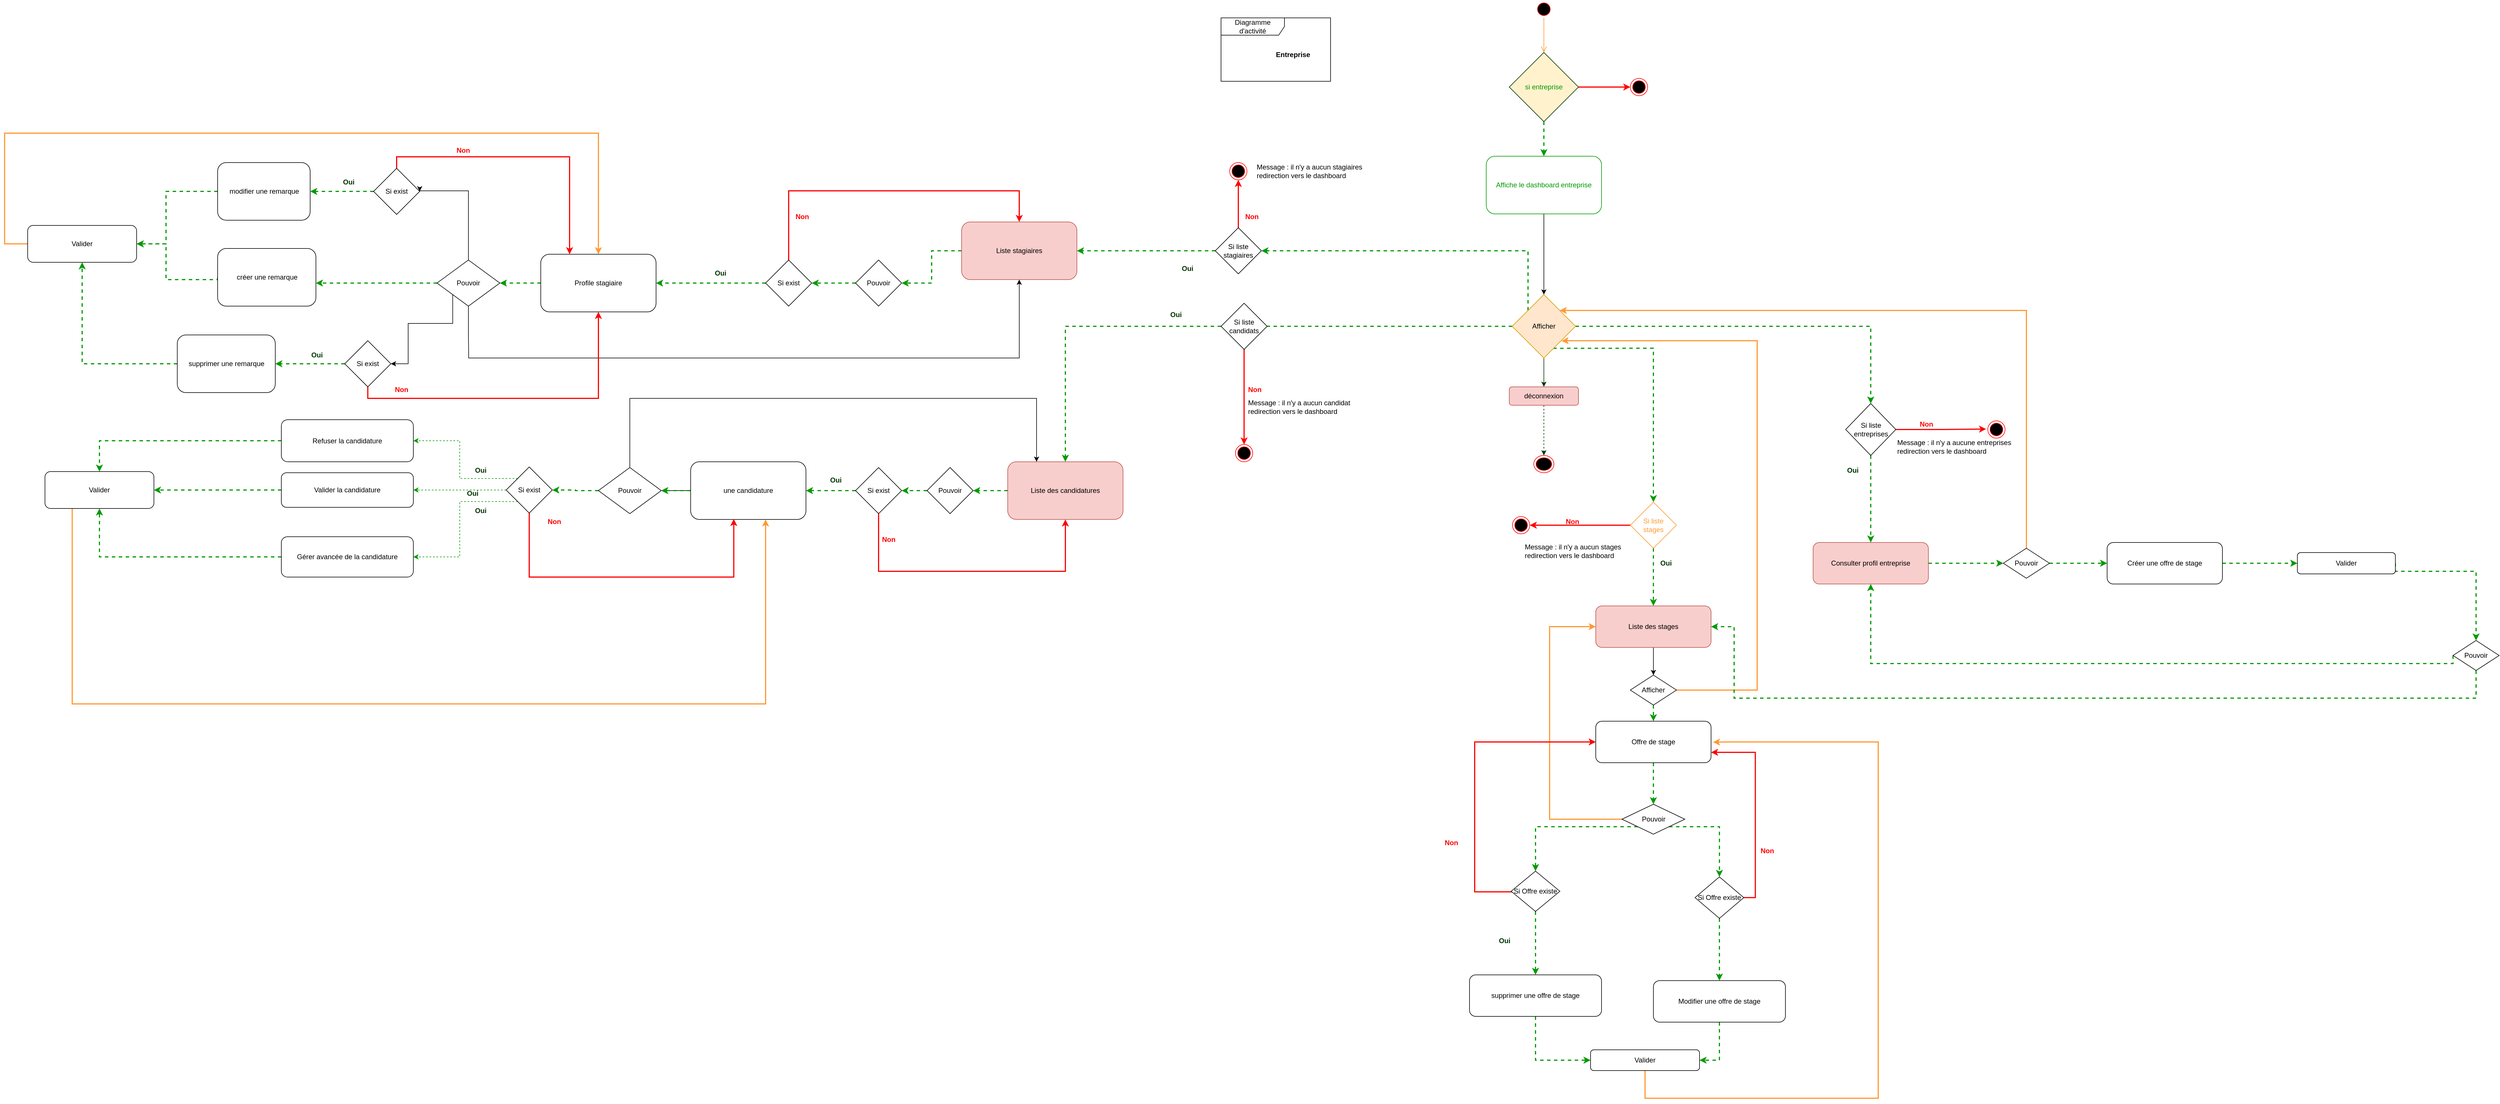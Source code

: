 <mxfile version="20.3.0" type="device"><diagram id="dK9tvj5l9Hu4B9UrkfzS" name="Page-1"><mxGraphModel dx="3673" dy="1739" grid="1" gridSize="10" guides="1" tooltips="1" connect="1" arrows="1" fold="1" page="1" pageScale="1" pageWidth="1169" pageHeight="827" math="0" shadow="0"><root><mxCell id="0"/><mxCell id="1" parent="0"/><mxCell id="IvrfVeuGX-2x-bHtq6-g-1" value="Diagramme d'activité" style="shape=umlFrame;whiteSpace=wrap;html=1;width=110;height=30;" parent="1" vertex="1"><mxGeometry x="10" y="10" width="190" height="110" as="geometry"/></mxCell><mxCell id="IvrfVeuGX-2x-bHtq6-g-2" value="Entreprise" style="text;align=center;fontStyle=1;verticalAlign=middle;spacingLeft=3;spacingRight=3;strokeColor=none;rotatable=0;points=[[0,0.5],[1,0.5]];portConstraint=eastwest;" parent="1" vertex="1"><mxGeometry x="94.97" y="60" width="80" height="26" as="geometry"/></mxCell><mxCell id="IvrfVeuGX-2x-bHtq6-g-3" value="" style="ellipse;html=1;shape=startState;fillColor=#000000;strokeColor=#ff0000;" parent="1" vertex="1"><mxGeometry x="555" y="-20" width="30" height="30" as="geometry"/></mxCell><mxCell id="IvrfVeuGX-2x-bHtq6-g-4" value="" style="edgeStyle=orthogonalEdgeStyle;html=1;verticalAlign=bottom;endArrow=open;endSize=8;strokeColor=#FF9933;rounded=0;" parent="1" source="IvrfVeuGX-2x-bHtq6-g-3" edge="1"><mxGeometry relative="1" as="geometry"><mxPoint x="570" y="70" as="targetPoint"/></mxGeometry></mxCell><mxCell id="IvrfVeuGX-2x-bHtq6-g-9" style="edgeStyle=orthogonalEdgeStyle;rounded=0;orthogonalLoop=1;jettySize=auto;html=1;exitX=1;exitY=0.5;exitDx=0;exitDy=0;entryX=0;entryY=0.5;entryDx=0;entryDy=0;strokeColor=#FF0000;strokeWidth=2;" parent="1" source="IvrfVeuGX-2x-bHtq6-g-7" target="IvrfVeuGX-2x-bHtq6-g-8" edge="1"><mxGeometry relative="1" as="geometry"/></mxCell><mxCell id="IvrfVeuGX-2x-bHtq6-g-11" style="edgeStyle=orthogonalEdgeStyle;rounded=0;orthogonalLoop=1;jettySize=auto;html=1;exitX=0.5;exitY=1;exitDx=0;exitDy=0;strokeColor=#009900;dashed=1;strokeWidth=2;" parent="1" source="IvrfVeuGX-2x-bHtq6-g-7" target="IvrfVeuGX-2x-bHtq6-g-10" edge="1"><mxGeometry relative="1" as="geometry"/></mxCell><mxCell id="IvrfVeuGX-2x-bHtq6-g-7" value="si entreprise" style="rhombus;whiteSpace=wrap;html=1;fillColor=#fff2cc;strokeColor=#003300;fontColor=#009900;" parent="1" vertex="1"><mxGeometry x="510" y="70" width="120" height="120" as="geometry"/></mxCell><mxCell id="IvrfVeuGX-2x-bHtq6-g-8" value="" style="ellipse;html=1;shape=endState;fillColor=#000000;strokeColor=#ff0000;" parent="1" vertex="1"><mxGeometry x="720" y="115" width="30" height="30" as="geometry"/></mxCell><mxCell id="IvrfVeuGX-2x-bHtq6-g-13" style="edgeStyle=orthogonalEdgeStyle;rounded=0;orthogonalLoop=1;jettySize=auto;html=1;exitX=0.5;exitY=1;exitDx=0;exitDy=0;entryX=0.5;entryY=0;entryDx=0;entryDy=0;" parent="1" source="IvrfVeuGX-2x-bHtq6-g-10" target="IvrfVeuGX-2x-bHtq6-g-12" edge="1"><mxGeometry relative="1" as="geometry"/></mxCell><mxCell id="IvrfVeuGX-2x-bHtq6-g-10" value="Affiche le dashboard entreprise" style="rounded=1;whiteSpace=wrap;html=1;fontColor=#009900;strokeColor=#009900;" parent="1" vertex="1"><mxGeometry x="470" y="250" width="200" height="100" as="geometry"/></mxCell><mxCell id="IvrfVeuGX-2x-bHtq6-g-15" style="edgeStyle=orthogonalEdgeStyle;rounded=0;orthogonalLoop=1;jettySize=auto;html=1;exitX=0.5;exitY=1;exitDx=0;exitDy=0;entryX=0.5;entryY=0;entryDx=0;entryDy=0;strokeColor=#003300;" parent="1" source="IvrfVeuGX-2x-bHtq6-g-12" target="IvrfVeuGX-2x-bHtq6-g-14" edge="1"><mxGeometry relative="1" as="geometry"/></mxCell><mxCell id="IvrfVeuGX-2x-bHtq6-g-21" style="edgeStyle=orthogonalEdgeStyle;rounded=0;orthogonalLoop=1;jettySize=auto;html=1;exitX=1;exitY=0.5;exitDx=0;exitDy=0;entryX=0.5;entryY=0;entryDx=0;entryDy=0;strokeColor=#009900;strokeWidth=2;dashed=1;" parent="1" source="IvrfVeuGX-2x-bHtq6-g-12" target="UWyFpZNym0sm6abf4kBV-177" edge="1"><mxGeometry relative="1" as="geometry"/></mxCell><mxCell id="d-51vMW2B44KQ1tpnDC6-2" style="edgeStyle=orthogonalEdgeStyle;rounded=0;orthogonalLoop=1;jettySize=auto;html=1;exitX=0;exitY=0.5;exitDx=0;exitDy=0;entryX=1;entryY=0.5;entryDx=0;entryDy=0;strokeColor=#009900;strokeWidth=2;dashed=1;startArrow=none;" parent="1" source="UWyFpZNym0sm6abf4kBV-90" target="d-51vMW2B44KQ1tpnDC6-1" edge="1"><mxGeometry relative="1" as="geometry"/></mxCell><mxCell id="d-51vMW2B44KQ1tpnDC6-4" style="edgeStyle=orthogonalEdgeStyle;rounded=0;orthogonalLoop=1;jettySize=auto;html=1;exitX=0;exitY=0.5;exitDx=0;exitDy=0;entryX=0.5;entryY=0;entryDx=0;entryDy=0;strokeColor=#009900;strokeWidth=2;dashed=1;startArrow=none;" parent="1" source="UWyFpZNym0sm6abf4kBV-131" target="d-51vMW2B44KQ1tpnDC6-3" edge="1"><mxGeometry relative="1" as="geometry"><mxPoint x="-300" y="545.476" as="targetPoint"/><Array as="points"><mxPoint x="-260" y="545"/></Array></mxGeometry></mxCell><mxCell id="UWyFpZNym0sm6abf4kBV-172" style="edgeStyle=orthogonalEdgeStyle;rounded=0;orthogonalLoop=1;jettySize=auto;html=1;exitX=0.647;exitY=0.847;exitDx=0;exitDy=0;entryX=0.5;entryY=0;entryDx=0;entryDy=0;dashed=1;strokeColor=#009900;strokeWidth=2;fontColor=#FF9933;exitPerimeter=0;" edge="1" parent="1" source="IvrfVeuGX-2x-bHtq6-g-12" target="UWyFpZNym0sm6abf4kBV-165"><mxGeometry relative="1" as="geometry"><Array as="points"><mxPoint x="598" y="583"/><mxPoint x="760" y="583"/></Array></mxGeometry></mxCell><mxCell id="UWyFpZNym0sm6abf4kBV-186" style="edgeStyle=orthogonalEdgeStyle;rounded=0;orthogonalLoop=1;jettySize=auto;html=1;exitX=0;exitY=0;exitDx=0;exitDy=0;entryX=1;entryY=0.5;entryDx=0;entryDy=0;strokeColor=#009900;strokeWidth=2;fontColor=#003300;dashed=1;" edge="1" parent="1" source="IvrfVeuGX-2x-bHtq6-g-12" target="UWyFpZNym0sm6abf4kBV-90"><mxGeometry relative="1" as="geometry"><Array as="points"><mxPoint x="543" y="414"/></Array></mxGeometry></mxCell><mxCell id="IvrfVeuGX-2x-bHtq6-g-12" value="Afficher" style="rhombus;whiteSpace=wrap;html=1;fillColor=#ffe6cc;strokeColor=#d79b00;" parent="1" vertex="1"><mxGeometry x="515" y="490" width="110" height="110" as="geometry"/></mxCell><mxCell id="IvrfVeuGX-2x-bHtq6-g-17" style="edgeStyle=orthogonalEdgeStyle;rounded=0;orthogonalLoop=1;jettySize=auto;html=1;exitX=0.5;exitY=1;exitDx=0;exitDy=0;entryX=0.5;entryY=0;entryDx=0;entryDy=0;dashed=1;strokeColor=#003300;" parent="1" source="IvrfVeuGX-2x-bHtq6-g-14" target="IvrfVeuGX-2x-bHtq6-g-16" edge="1"><mxGeometry relative="1" as="geometry"/></mxCell><mxCell id="IvrfVeuGX-2x-bHtq6-g-14" value="déconnexion" style="rounded=1;whiteSpace=wrap;html=1;fillColor=#f8cecc;strokeColor=#b85450;" parent="1" vertex="1"><mxGeometry x="510" y="650" width="120" height="32" as="geometry"/></mxCell><mxCell id="IvrfVeuGX-2x-bHtq6-g-16" value="" style="ellipse;html=1;shape=endState;fillColor=#000000;strokeColor=#ff0000;" parent="1" vertex="1"><mxGeometry x="552.5" y="769" width="35" height="30" as="geometry"/></mxCell><mxCell id="d-51vMW2B44KQ1tpnDC6-48" style="edgeStyle=orthogonalEdgeStyle;rounded=0;orthogonalLoop=1;jettySize=auto;html=1;exitX=0.5;exitY=1;exitDx=0;exitDy=0;entryX=0.5;entryY=0;entryDx=0;entryDy=0;" parent="1" source="IvrfVeuGX-2x-bHtq6-g-18" target="d-51vMW2B44KQ1tpnDC6-47" edge="1"><mxGeometry relative="1" as="geometry"/></mxCell><mxCell id="IvrfVeuGX-2x-bHtq6-g-18" value="Liste des stages" style="rounded=1;whiteSpace=wrap;html=1;fillColor=#f8cecc;strokeColor=#b85450;" parent="1" vertex="1"><mxGeometry x="660" y="1030" width="200" height="72" as="geometry"/></mxCell><mxCell id="d-51vMW2B44KQ1tpnDC6-63" style="edgeStyle=orthogonalEdgeStyle;rounded=0;orthogonalLoop=1;jettySize=auto;html=1;exitX=1;exitY=0.5;exitDx=0;exitDy=0;entryX=0;entryY=0.5;entryDx=0;entryDy=0;strokeColor=#009900;strokeWidth=2;dashed=1;" parent="1" source="IvrfVeuGX-2x-bHtq6-g-19" target="d-51vMW2B44KQ1tpnDC6-62" edge="1"><mxGeometry relative="1" as="geometry"/></mxCell><mxCell id="IvrfVeuGX-2x-bHtq6-g-19" value="Consulter profil entreprise" style="rounded=1;whiteSpace=wrap;html=1;fillColor=#f8cecc;strokeColor=#b85450;" parent="1" vertex="1"><mxGeometry x="1037" y="920" width="200" height="72" as="geometry"/></mxCell><mxCell id="d-51vMW2B44KQ1tpnDC6-7" style="edgeStyle=orthogonalEdgeStyle;rounded=0;orthogonalLoop=1;jettySize=auto;html=1;exitX=0;exitY=0.5;exitDx=0;exitDy=0;strokeColor=#009900;fontColor=#FF9933;strokeWidth=2;dashed=1;" parent="1" source="d-51vMW2B44KQ1tpnDC6-1" target="d-51vMW2B44KQ1tpnDC6-5" edge="1"><mxGeometry relative="1" as="geometry"/></mxCell><mxCell id="d-51vMW2B44KQ1tpnDC6-1" value="Liste stagiaires" style="rounded=1;whiteSpace=wrap;html=1;fillColor=#f8cecc;strokeColor=#b85450;" parent="1" vertex="1"><mxGeometry x="-440" y="364" width="200" height="100" as="geometry"/></mxCell><mxCell id="d-51vMW2B44KQ1tpnDC6-28" style="edgeStyle=orthogonalEdgeStyle;rounded=0;orthogonalLoop=1;jettySize=auto;html=1;entryX=1;entryY=0.5;entryDx=0;entryDy=0;startArrow=none;strokeColor=#009900;strokeWidth=2;dashed=1;" parent="1" source="UWyFpZNym0sm6abf4kBV-134" target="d-51vMW2B44KQ1tpnDC6-26" edge="1"><mxGeometry relative="1" as="geometry"/></mxCell><mxCell id="UWyFpZNym0sm6abf4kBV-136" style="edgeStyle=orthogonalEdgeStyle;rounded=0;orthogonalLoop=1;jettySize=auto;html=1;exitX=0;exitY=0.5;exitDx=0;exitDy=0;strokeColor=#009900;strokeWidth=2;fontColor=#000000;dashed=1;" edge="1" parent="1" source="d-51vMW2B44KQ1tpnDC6-3" target="UWyFpZNym0sm6abf4kBV-134"><mxGeometry relative="1" as="geometry"/></mxCell><mxCell id="d-51vMW2B44KQ1tpnDC6-3" value="Liste des candidatures" style="rounded=1;whiteSpace=wrap;html=1;fillColor=#f8cecc;strokeColor=#b85450;" parent="1" vertex="1"><mxGeometry x="-360" y="780" width="200" height="100" as="geometry"/></mxCell><mxCell id="d-51vMW2B44KQ1tpnDC6-8" style="edgeStyle=orthogonalEdgeStyle;rounded=0;orthogonalLoop=1;jettySize=auto;html=1;exitX=0;exitY=0.5;exitDx=0;exitDy=0;entryX=1;entryY=0.5;entryDx=0;entryDy=0;startArrow=none;fontColor=#000000;strokeWidth=2;dashed=1;strokeColor=#009900;" parent="1" source="UWyFpZNym0sm6abf4kBV-101" target="d-51vMW2B44KQ1tpnDC6-6" edge="1"><mxGeometry relative="1" as="geometry"/></mxCell><mxCell id="UWyFpZNym0sm6abf4kBV-108" style="edgeStyle=orthogonalEdgeStyle;rounded=0;orthogonalLoop=1;jettySize=auto;html=1;exitX=0;exitY=0.5;exitDx=0;exitDy=0;entryX=1;entryY=0.5;entryDx=0;entryDy=0;strokeColor=#009900;strokeWidth=2;fontColor=#FF9933;dashed=1;" edge="1" parent="1" source="d-51vMW2B44KQ1tpnDC6-5" target="UWyFpZNym0sm6abf4kBV-101"><mxGeometry relative="1" as="geometry"/></mxCell><mxCell id="d-51vMW2B44KQ1tpnDC6-5" value="Pouvoir" style="rhombus;whiteSpace=wrap;html=1;" parent="1" vertex="1"><mxGeometry x="-624" y="430" width="80" height="80" as="geometry"/></mxCell><mxCell id="d-51vMW2B44KQ1tpnDC6-11" style="edgeStyle=orthogonalEdgeStyle;rounded=0;orthogonalLoop=1;jettySize=auto;html=1;entryX=1;entryY=0.5;entryDx=0;entryDy=0;strokeColor=#009900;strokeWidth=2;dashed=1;" parent="1" source="d-51vMW2B44KQ1tpnDC6-6" target="d-51vMW2B44KQ1tpnDC6-9" edge="1"><mxGeometry relative="1" as="geometry"/></mxCell><mxCell id="d-51vMW2B44KQ1tpnDC6-6" value="Profile stagiaire" style="rounded=1;whiteSpace=wrap;html=1;" parent="1" vertex="1"><mxGeometry x="-1170" y="420" width="200" height="100" as="geometry"/></mxCell><mxCell id="d-51vMW2B44KQ1tpnDC6-12" style="edgeStyle=orthogonalEdgeStyle;rounded=0;orthogonalLoop=1;jettySize=auto;html=1;exitX=0;exitY=0.5;exitDx=0;exitDy=0;strokeColor=#009900;strokeWidth=2;dashed=1;" parent="1" source="d-51vMW2B44KQ1tpnDC6-9" target="d-51vMW2B44KQ1tpnDC6-10" edge="1"><mxGeometry relative="1" as="geometry"><Array as="points"><mxPoint x="-1450" y="470"/><mxPoint x="-1450" y="470"/></Array></mxGeometry></mxCell><mxCell id="d-51vMW2B44KQ1tpnDC6-15" style="edgeStyle=orthogonalEdgeStyle;rounded=0;orthogonalLoop=1;jettySize=auto;html=1;exitX=0.5;exitY=0;exitDx=0;exitDy=0;entryX=1;entryY=0.5;entryDx=0;entryDy=0;" parent="1" source="d-51vMW2B44KQ1tpnDC6-9" target="UWyFpZNym0sm6abf4kBV-109" edge="1"><mxGeometry relative="1" as="geometry"><Array as="points"><mxPoint x="-1295" y="310"/></Array></mxGeometry></mxCell><mxCell id="d-51vMW2B44KQ1tpnDC6-16" style="edgeStyle=orthogonalEdgeStyle;rounded=0;orthogonalLoop=1;jettySize=auto;html=1;exitX=0;exitY=1;exitDx=0;exitDy=0;entryX=1;entryY=0.5;entryDx=0;entryDy=0;" parent="1" source="d-51vMW2B44KQ1tpnDC6-9" target="UWyFpZNym0sm6abf4kBV-115" edge="1"><mxGeometry relative="1" as="geometry"><Array as="points"><mxPoint x="-1323" y="540"/><mxPoint x="-1400" y="540"/><mxPoint x="-1400" y="610"/><mxPoint x="-1420" y="610"/></Array></mxGeometry></mxCell><mxCell id="d-51vMW2B44KQ1tpnDC6-23" style="edgeStyle=orthogonalEdgeStyle;rounded=0;orthogonalLoop=1;jettySize=auto;html=1;entryX=0.5;entryY=1;entryDx=0;entryDy=0;exitX=0.5;exitY=1;exitDx=0;exitDy=0;" parent="1" source="d-51vMW2B44KQ1tpnDC6-9" target="d-51vMW2B44KQ1tpnDC6-1" edge="1"><mxGeometry relative="1" as="geometry"><mxPoint x="-1300" y="560" as="sourcePoint"/><Array as="points"><mxPoint x="-1295" y="560"/><mxPoint x="-1295" y="560"/><mxPoint x="-1295" y="600"/><mxPoint x="-340" y="600"/></Array></mxGeometry></mxCell><mxCell id="d-51vMW2B44KQ1tpnDC6-9" value="Pouvoir" style="rhombus;whiteSpace=wrap;html=1;" parent="1" vertex="1"><mxGeometry x="-1350" y="430" width="109" height="80" as="geometry"/></mxCell><mxCell id="d-51vMW2B44KQ1tpnDC6-19" style="edgeStyle=orthogonalEdgeStyle;rounded=0;orthogonalLoop=1;jettySize=auto;html=1;exitX=0;exitY=0.5;exitDx=0;exitDy=0;strokeColor=#009900;strokeWidth=2;dashed=1;" parent="1" source="d-51vMW2B44KQ1tpnDC6-10" target="d-51vMW2B44KQ1tpnDC6-18" edge="1"><mxGeometry relative="1" as="geometry"><Array as="points"><mxPoint x="-1820" y="464"/><mxPoint x="-1820" y="402"/></Array></mxGeometry></mxCell><mxCell id="d-51vMW2B44KQ1tpnDC6-10" value="créer une remarque" style="rounded=1;whiteSpace=wrap;html=1;" parent="1" vertex="1"><mxGeometry x="-1730.5" y="410" width="170.5" height="100" as="geometry"/></mxCell><mxCell id="d-51vMW2B44KQ1tpnDC6-21" style="edgeStyle=orthogonalEdgeStyle;rounded=0;orthogonalLoop=1;jettySize=auto;html=1;exitX=0;exitY=0.5;exitDx=0;exitDy=0;entryX=1;entryY=0.5;entryDx=0;entryDy=0;dashed=1;strokeWidth=2;strokeColor=#009900;" parent="1" source="d-51vMW2B44KQ1tpnDC6-13" target="d-51vMW2B44KQ1tpnDC6-18" edge="1"><mxGeometry relative="1" as="geometry"><Array as="points"><mxPoint x="-1820" y="311"/><mxPoint x="-1820" y="402"/></Array></mxGeometry></mxCell><mxCell id="d-51vMW2B44KQ1tpnDC6-13" value="modifier&amp;nbsp;une remarque" style="rounded=1;whiteSpace=wrap;html=1;" parent="1" vertex="1"><mxGeometry x="-1730.5" y="261" width="160.5" height="100" as="geometry"/></mxCell><mxCell id="d-51vMW2B44KQ1tpnDC6-20" style="edgeStyle=orthogonalEdgeStyle;rounded=0;orthogonalLoop=1;jettySize=auto;html=1;exitX=0;exitY=0.5;exitDx=0;exitDy=0;strokeWidth=2;dashed=1;strokeColor=#009900;" parent="1" source="d-51vMW2B44KQ1tpnDC6-14" target="d-51vMW2B44KQ1tpnDC6-18" edge="1"><mxGeometry relative="1" as="geometry"/></mxCell><mxCell id="d-51vMW2B44KQ1tpnDC6-14" value="supprimer&amp;nbsp;une remarque" style="rounded=1;whiteSpace=wrap;html=1;" parent="1" vertex="1"><mxGeometry x="-1800.5" y="560" width="170" height="100" as="geometry"/></mxCell><mxCell id="d-51vMW2B44KQ1tpnDC6-22" style="edgeStyle=orthogonalEdgeStyle;rounded=0;orthogonalLoop=1;jettySize=auto;html=1;exitX=0;exitY=0.5;exitDx=0;exitDy=0;entryX=0.5;entryY=0;entryDx=0;entryDy=0;strokeColor=#FF9933;strokeWidth=2;" parent="1" source="d-51vMW2B44KQ1tpnDC6-18" target="d-51vMW2B44KQ1tpnDC6-6" edge="1"><mxGeometry relative="1" as="geometry"><mxPoint x="-1380" y="70" as="targetPoint"/><Array as="points"><mxPoint x="-2100" y="402"/><mxPoint x="-2100" y="210"/><mxPoint x="-1070" y="210"/></Array></mxGeometry></mxCell><mxCell id="d-51vMW2B44KQ1tpnDC6-18" value="Valider" style="rounded=1;whiteSpace=wrap;html=1;" parent="1" vertex="1"><mxGeometry x="-2060" y="370" width="189" height="64" as="geometry"/></mxCell><mxCell id="UWyFpZNym0sm6abf4kBV-137" value="" style="edgeStyle=orthogonalEdgeStyle;rounded=0;orthogonalLoop=1;jettySize=auto;html=1;strokeColor=#009900;strokeWidth=2;fontColor=#000000;dashed=1;entryX=1;entryY=0.5;entryDx=0;entryDy=0;" edge="1" parent="1" source="d-51vMW2B44KQ1tpnDC6-26" target="d-51vMW2B44KQ1tpnDC6-27"><mxGeometry relative="1" as="geometry"><Array as="points"><mxPoint x="-650" y="830"/><mxPoint x="-650" y="830"/></Array></mxGeometry></mxCell><mxCell id="d-51vMW2B44KQ1tpnDC6-26" value="Si exist" style="rhombus;whiteSpace=wrap;html=1;" parent="1" vertex="1"><mxGeometry x="-624" y="790" width="80" height="80" as="geometry"/></mxCell><mxCell id="UWyFpZNym0sm6abf4kBV-124" style="edgeStyle=orthogonalEdgeStyle;rounded=0;orthogonalLoop=1;jettySize=auto;html=1;exitX=0;exitY=0.5;exitDx=0;exitDy=0;entryX=1;entryY=0.5;entryDx=0;entryDy=0;strokeColor=#000000;strokeWidth=1;fontColor=#000000;" edge="1" parent="1" source="d-51vMW2B44KQ1tpnDC6-27" target="d-51vMW2B44KQ1tpnDC6-34"><mxGeometry relative="1" as="geometry"/></mxCell><mxCell id="UWyFpZNym0sm6abf4kBV-140" value="" style="edgeStyle=orthogonalEdgeStyle;rounded=0;orthogonalLoop=1;jettySize=auto;html=1;dashed=1;strokeColor=#009900;strokeWidth=2;fontColor=#000000;" edge="1" parent="1" source="d-51vMW2B44KQ1tpnDC6-27" target="d-51vMW2B44KQ1tpnDC6-34"><mxGeometry relative="1" as="geometry"/></mxCell><mxCell id="d-51vMW2B44KQ1tpnDC6-27" value="une candidature" style="rounded=1;whiteSpace=wrap;html=1;" parent="1" vertex="1"><mxGeometry x="-910" y="780" width="200" height="100" as="geometry"/></mxCell><mxCell id="d-51vMW2B44KQ1tpnDC6-43" style="edgeStyle=orthogonalEdgeStyle;rounded=0;orthogonalLoop=1;jettySize=auto;html=1;exitX=0.5;exitY=0;exitDx=0;exitDy=0;entryX=0.25;entryY=0;entryDx=0;entryDy=0;" parent="1" source="d-51vMW2B44KQ1tpnDC6-34" target="d-51vMW2B44KQ1tpnDC6-3" edge="1"><mxGeometry relative="1" as="geometry"><Array as="points"><mxPoint x="-1015" y="670"/><mxPoint x="-310" y="670"/></Array><mxPoint x="-350" y="760" as="targetPoint"/></mxGeometry></mxCell><mxCell id="UWyFpZNym0sm6abf4kBV-142" style="edgeStyle=orthogonalEdgeStyle;rounded=0;orthogonalLoop=1;jettySize=auto;html=1;exitX=0;exitY=0.5;exitDx=0;exitDy=0;dashed=1;strokeColor=#009900;strokeWidth=2;fontColor=#000000;" edge="1" parent="1" source="d-51vMW2B44KQ1tpnDC6-34" target="UWyFpZNym0sm6abf4kBV-141"><mxGeometry relative="1" as="geometry"/></mxCell><mxCell id="d-51vMW2B44KQ1tpnDC6-34" value="Pouvoir" style="rhombus;whiteSpace=wrap;html=1;" parent="1" vertex="1"><mxGeometry x="-1070" y="790" width="109" height="80" as="geometry"/></mxCell><mxCell id="d-51vMW2B44KQ1tpnDC6-35" style="edgeStyle=orthogonalEdgeStyle;rounded=0;orthogonalLoop=1;jettySize=auto;html=1;exitX=0;exitY=0.5;exitDx=0;exitDy=0;strokeColor=#009900;strokeWidth=2;dashed=1;" parent="1" source="d-51vMW2B44KQ1tpnDC6-36" target="d-51vMW2B44KQ1tpnDC6-41" edge="1"><mxGeometry relative="1" as="geometry"/></mxCell><mxCell id="d-51vMW2B44KQ1tpnDC6-36" value="Refuser&amp;nbsp;la candidature" style="rounded=1;whiteSpace=wrap;html=1;" parent="1" vertex="1"><mxGeometry x="-1620" y="707" width="229" height="73" as="geometry"/></mxCell><mxCell id="d-51vMW2B44KQ1tpnDC6-37" style="edgeStyle=orthogonalEdgeStyle;rounded=0;orthogonalLoop=1;jettySize=auto;html=1;exitX=0;exitY=0.5;exitDx=0;exitDy=0;entryX=1;entryY=0.5;entryDx=0;entryDy=0;strokeColor=#009900;strokeWidth=2;dashed=1;" parent="1" source="d-51vMW2B44KQ1tpnDC6-38" target="d-51vMW2B44KQ1tpnDC6-41" edge="1"><mxGeometry relative="1" as="geometry"/></mxCell><mxCell id="d-51vMW2B44KQ1tpnDC6-38" value="Valider la candidature" style="rounded=1;whiteSpace=wrap;html=1;" parent="1" vertex="1"><mxGeometry x="-1620" y="799" width="229" height="60" as="geometry"/></mxCell><mxCell id="d-51vMW2B44KQ1tpnDC6-39" style="edgeStyle=orthogonalEdgeStyle;rounded=0;orthogonalLoop=1;jettySize=auto;html=1;exitX=0;exitY=0.5;exitDx=0;exitDy=0;strokeColor=#009900;strokeWidth=2;dashed=1;" parent="1" source="d-51vMW2B44KQ1tpnDC6-40" target="d-51vMW2B44KQ1tpnDC6-41" edge="1"><mxGeometry relative="1" as="geometry"/></mxCell><mxCell id="d-51vMW2B44KQ1tpnDC6-40" value="Gérer avancée de la candidature" style="rounded=1;whiteSpace=wrap;html=1;" parent="1" vertex="1"><mxGeometry x="-1620" y="910" width="229" height="70" as="geometry"/></mxCell><mxCell id="d-51vMW2B44KQ1tpnDC6-42" style="edgeStyle=orthogonalEdgeStyle;rounded=0;orthogonalLoop=1;jettySize=auto;html=1;exitX=0.25;exitY=1;exitDx=0;exitDy=0;strokeColor=#FF9933;strokeWidth=2;" parent="1" source="d-51vMW2B44KQ1tpnDC6-41" target="d-51vMW2B44KQ1tpnDC6-27" edge="1"><mxGeometry relative="1" as="geometry"><mxPoint x="-1920" y="1300" as="targetPoint"/><Array as="points"><mxPoint x="-1983" y="1200"/><mxPoint x="-780" y="1200"/></Array></mxGeometry></mxCell><mxCell id="d-51vMW2B44KQ1tpnDC6-41" value="Valider" style="rounded=1;whiteSpace=wrap;html=1;" parent="1" vertex="1"><mxGeometry x="-2030" y="797" width="189" height="64" as="geometry"/></mxCell><mxCell id="d-51vMW2B44KQ1tpnDC6-54" style="edgeStyle=orthogonalEdgeStyle;rounded=0;orthogonalLoop=1;jettySize=auto;html=1;exitX=0.5;exitY=1;exitDx=0;exitDy=0;strokeColor=#009900;strokeWidth=2;dashed=1;" parent="1" source="d-51vMW2B44KQ1tpnDC6-46" target="d-51vMW2B44KQ1tpnDC6-50" edge="1"><mxGeometry relative="1" as="geometry"/></mxCell><mxCell id="d-51vMW2B44KQ1tpnDC6-46" value="Offre de stage" style="rounded=1;whiteSpace=wrap;html=1;" parent="1" vertex="1"><mxGeometry x="660" y="1230" width="200" height="72" as="geometry"/></mxCell><mxCell id="d-51vMW2B44KQ1tpnDC6-49" style="edgeStyle=orthogonalEdgeStyle;rounded=0;orthogonalLoop=1;jettySize=auto;html=1;exitX=0.5;exitY=1;exitDx=0;exitDy=0;entryX=0.5;entryY=0;entryDx=0;entryDy=0;strokeColor=#009900;strokeWidth=2;dashed=1;" parent="1" source="d-51vMW2B44KQ1tpnDC6-47" target="d-51vMW2B44KQ1tpnDC6-46" edge="1"><mxGeometry relative="1" as="geometry"/></mxCell><mxCell id="d-51vMW2B44KQ1tpnDC6-61" style="edgeStyle=orthogonalEdgeStyle;rounded=0;orthogonalLoop=1;jettySize=auto;html=1;exitX=1;exitY=0.5;exitDx=0;exitDy=0;strokeColor=#FF9933;strokeWidth=2;entryX=0.778;entryY=0.731;entryDx=0;entryDy=0;entryPerimeter=0;" parent="1" source="d-51vMW2B44KQ1tpnDC6-47" edge="1" target="IvrfVeuGX-2x-bHtq6-g-12"><mxGeometry relative="1" as="geometry"><mxPoint x="610" y="560" as="targetPoint"/><Array as="points"><mxPoint x="940" y="1176"/><mxPoint x="940" y="570"/><mxPoint x="610" y="570"/></Array></mxGeometry></mxCell><mxCell id="d-51vMW2B44KQ1tpnDC6-47" value="Afficher" style="rhombus;whiteSpace=wrap;html=1;" parent="1" vertex="1"><mxGeometry x="720" y="1150" width="80" height="52" as="geometry"/></mxCell><mxCell id="d-51vMW2B44KQ1tpnDC6-55" style="edgeStyle=orthogonalEdgeStyle;rounded=0;orthogonalLoop=1;jettySize=auto;html=1;exitX=0;exitY=1;exitDx=0;exitDy=0;entryX=0.5;entryY=0;entryDx=0;entryDy=0;strokeColor=#009900;strokeWidth=2;dashed=1;" parent="1" source="d-51vMW2B44KQ1tpnDC6-50" target="UWyFpZNym0sm6abf4kBV-153" edge="1"><mxGeometry relative="1" as="geometry"/></mxCell><mxCell id="d-51vMW2B44KQ1tpnDC6-60" style="edgeStyle=orthogonalEdgeStyle;rounded=0;orthogonalLoop=1;jettySize=auto;html=1;exitX=0;exitY=0.5;exitDx=0;exitDy=0;strokeColor=#FF9933;entryX=0;entryY=0.5;entryDx=0;entryDy=0;strokeWidth=2;" parent="1" source="d-51vMW2B44KQ1tpnDC6-50" target="IvrfVeuGX-2x-bHtq6-g-18" edge="1"><mxGeometry relative="1" as="geometry"><Array as="points"><mxPoint x="580" y="1400"/><mxPoint x="580" y="1066"/></Array><mxPoint x="640" y="1066" as="targetPoint"/></mxGeometry></mxCell><mxCell id="UWyFpZNym0sm6abf4kBV-160" style="edgeStyle=orthogonalEdgeStyle;rounded=0;orthogonalLoop=1;jettySize=auto;html=1;exitX=1;exitY=1;exitDx=0;exitDy=0;dashed=1;strokeColor=#009900;strokeWidth=2;fontColor=#FF9933;" edge="1" parent="1" source="d-51vMW2B44KQ1tpnDC6-50" target="UWyFpZNym0sm6abf4kBV-158"><mxGeometry relative="1" as="geometry"/></mxCell><mxCell id="d-51vMW2B44KQ1tpnDC6-50" value="Pouvoir" style="rhombus;whiteSpace=wrap;html=1;" parent="1" vertex="1"><mxGeometry x="705.5" y="1374" width="109" height="52" as="geometry"/></mxCell><mxCell id="d-51vMW2B44KQ1tpnDC6-57" style="edgeStyle=orthogonalEdgeStyle;rounded=0;orthogonalLoop=1;jettySize=auto;html=1;exitX=0.5;exitY=1;exitDx=0;exitDy=0;entryX=1;entryY=0.5;entryDx=0;entryDy=0;strokeColor=#009900;dashed=1;strokeWidth=2;" parent="1" source="d-51vMW2B44KQ1tpnDC6-51" target="d-51vMW2B44KQ1tpnDC6-53" edge="1"><mxGeometry relative="1" as="geometry"/></mxCell><mxCell id="d-51vMW2B44KQ1tpnDC6-51" value="Modifier&amp;nbsp;une offre de stage" style="rounded=1;whiteSpace=wrap;html=1;" parent="1" vertex="1"><mxGeometry x="760" y="1680" width="229" height="72" as="geometry"/></mxCell><mxCell id="d-51vMW2B44KQ1tpnDC6-58" style="edgeStyle=orthogonalEdgeStyle;rounded=0;orthogonalLoop=1;jettySize=auto;html=1;exitX=0.5;exitY=1;exitDx=0;exitDy=0;entryX=0;entryY=0.5;entryDx=0;entryDy=0;fontColor=#FF9933;strokeColor=#009900;strokeWidth=2;dashed=1;" parent="1" source="d-51vMW2B44KQ1tpnDC6-52" target="d-51vMW2B44KQ1tpnDC6-53" edge="1"><mxGeometry relative="1" as="geometry"/></mxCell><mxCell id="d-51vMW2B44KQ1tpnDC6-52" value="supprimer une offre de stage" style="rounded=1;whiteSpace=wrap;html=1;" parent="1" vertex="1"><mxGeometry x="441" y="1670" width="229" height="72" as="geometry"/></mxCell><mxCell id="d-51vMW2B44KQ1tpnDC6-59" style="edgeStyle=orthogonalEdgeStyle;rounded=0;orthogonalLoop=1;jettySize=auto;html=1;exitX=0.5;exitY=1;exitDx=0;exitDy=0;strokeColor=#FF9933;entryX=1.017;entryY=0.505;entryDx=0;entryDy=0;entryPerimeter=0;strokeWidth=2;" parent="1" source="d-51vMW2B44KQ1tpnDC6-53" target="d-51vMW2B44KQ1tpnDC6-46" edge="1"><mxGeometry relative="1" as="geometry"><Array as="points"><mxPoint x="746" y="1884"/><mxPoint x="1150" y="1884"/><mxPoint x="1150" y="1266"/><mxPoint x="890" y="1266"/></Array><mxPoint x="900" y="1270" as="targetPoint"/></mxGeometry></mxCell><mxCell id="d-51vMW2B44KQ1tpnDC6-53" value="Valider" style="rounded=1;whiteSpace=wrap;html=1;" parent="1" vertex="1"><mxGeometry x="651" y="1800" width="189" height="36" as="geometry"/></mxCell><mxCell id="d-51vMW2B44KQ1tpnDC6-66" style="edgeStyle=orthogonalEdgeStyle;rounded=0;orthogonalLoop=1;jettySize=auto;html=1;exitX=1;exitY=0.5;exitDx=0;exitDy=0;entryX=0;entryY=0.5;entryDx=0;entryDy=0;strokeColor=#009900;dashed=1;strokeWidth=2;" parent="1" source="d-51vMW2B44KQ1tpnDC6-62" target="d-51vMW2B44KQ1tpnDC6-64" edge="1"><mxGeometry relative="1" as="geometry"/></mxCell><mxCell id="d-51vMW2B44KQ1tpnDC6-70" style="edgeStyle=orthogonalEdgeStyle;rounded=0;orthogonalLoop=1;jettySize=auto;html=1;exitX=0.5;exitY=0;exitDx=0;exitDy=0;entryX=1;entryY=0;entryDx=0;entryDy=0;strokeColor=#FF9933;strokeWidth=2;" parent="1" source="d-51vMW2B44KQ1tpnDC6-62" target="IvrfVeuGX-2x-bHtq6-g-12" edge="1"><mxGeometry relative="1" as="geometry"><Array as="points"><mxPoint x="1407" y="517"/></Array></mxGeometry></mxCell><mxCell id="d-51vMW2B44KQ1tpnDC6-62" value="Pouvoir" style="rhombus;whiteSpace=wrap;html=1;" parent="1" vertex="1"><mxGeometry x="1367" y="930" width="80" height="52" as="geometry"/></mxCell><mxCell id="d-51vMW2B44KQ1tpnDC6-68" style="edgeStyle=orthogonalEdgeStyle;rounded=0;orthogonalLoop=1;jettySize=auto;html=1;exitX=1;exitY=0.5;exitDx=0;exitDy=0;strokeColor=#009900;strokeWidth=2;dashed=1;" parent="1" source="d-51vMW2B44KQ1tpnDC6-64" target="d-51vMW2B44KQ1tpnDC6-67" edge="1"><mxGeometry relative="1" as="geometry"/></mxCell><mxCell id="d-51vMW2B44KQ1tpnDC6-64" value="Créer une offre de stage" style="rounded=1;whiteSpace=wrap;html=1;" parent="1" vertex="1"><mxGeometry x="1547" y="920" width="200" height="72" as="geometry"/></mxCell><mxCell id="d-51vMW2B44KQ1tpnDC6-69" style="edgeStyle=orthogonalEdgeStyle;rounded=0;orthogonalLoop=1;jettySize=auto;html=1;exitX=0;exitY=0.5;exitDx=0;exitDy=0;dashed=1;strokeWidth=2;strokeColor=#009900;" parent="1" source="d-51vMW2B44KQ1tpnDC6-73" target="IvrfVeuGX-2x-bHtq6-g-19" edge="1"><mxGeometry relative="1" as="geometry"><Array as="points"><mxPoint x="1137" y="1130"/></Array></mxGeometry></mxCell><mxCell id="d-51vMW2B44KQ1tpnDC6-74" style="edgeStyle=orthogonalEdgeStyle;rounded=0;orthogonalLoop=1;jettySize=auto;html=1;exitX=1;exitY=0.5;exitDx=0;exitDy=0;entryX=0.5;entryY=0;entryDx=0;entryDy=0;strokeColor=#009900;strokeWidth=2;dashed=1;" parent="1" source="d-51vMW2B44KQ1tpnDC6-67" target="d-51vMW2B44KQ1tpnDC6-73" edge="1"><mxGeometry relative="1" as="geometry"><Array as="points"><mxPoint x="2187" y="970"/></Array></mxGeometry></mxCell><mxCell id="d-51vMW2B44KQ1tpnDC6-67" value="Valider" style="rounded=1;whiteSpace=wrap;html=1;" parent="1" vertex="1"><mxGeometry x="1877" y="937.5" width="170" height="37" as="geometry"/></mxCell><mxCell id="d-51vMW2B44KQ1tpnDC6-75" style="edgeStyle=orthogonalEdgeStyle;rounded=0;orthogonalLoop=1;jettySize=auto;html=1;exitX=0.5;exitY=1;exitDx=0;exitDy=0;entryX=1;entryY=0.5;entryDx=0;entryDy=0;dashed=1;strokeWidth=2;strokeColor=#009900;" parent="1" source="d-51vMW2B44KQ1tpnDC6-73" target="IvrfVeuGX-2x-bHtq6-g-18" edge="1"><mxGeometry relative="1" as="geometry"><Array as="points"><mxPoint x="2187" y="1190"/><mxPoint x="900" y="1190"/><mxPoint x="900" y="1066"/></Array></mxGeometry></mxCell><mxCell id="d-51vMW2B44KQ1tpnDC6-73" value="Pouvoir" style="rhombus;whiteSpace=wrap;html=1;" parent="1" vertex="1"><mxGeometry x="2147" y="1090" width="80" height="52" as="geometry"/></mxCell><mxCell id="UWyFpZNym0sm6abf4kBV-96" style="edgeStyle=orthogonalEdgeStyle;rounded=0;orthogonalLoop=1;jettySize=auto;html=1;exitX=0.5;exitY=0;exitDx=0;exitDy=0;entryX=0.5;entryY=1;entryDx=0;entryDy=0;strokeColor=#FF0000;strokeWidth=2;fontColor=#000000;spacing=1;" edge="1" parent="1" source="UWyFpZNym0sm6abf4kBV-90" target="UWyFpZNym0sm6abf4kBV-95"><mxGeometry relative="1" as="geometry"/></mxCell><mxCell id="UWyFpZNym0sm6abf4kBV-90" value="Si liste&lt;br&gt;stagiaires" style="rhombus;whiteSpace=wrap;html=1;strokeColor=#000000;fontColor=#000000;" vertex="1" parent="1"><mxGeometry y="374" width="80" height="80" as="geometry"/></mxCell><mxCell id="UWyFpZNym0sm6abf4kBV-95" value="" style="ellipse;html=1;shape=endState;fillColor=#000000;strokeColor=#ff0000;" vertex="1" parent="1"><mxGeometry x="25" y="261" width="30" height="30" as="geometry"/></mxCell><mxCell id="UWyFpZNym0sm6abf4kBV-97" value="Message : il n'y a aucun stagiaires&lt;br&gt;redirection vers le dashboard&amp;nbsp;" style="text;html=1;strokeColor=none;fillColor=none;align=left;verticalAlign=middle;whiteSpace=wrap;rounded=0;fontColor=#000000;" vertex="1" parent="1"><mxGeometry x="70" y="261" width="250" height="30" as="geometry"/></mxCell><mxCell id="UWyFpZNym0sm6abf4kBV-99" value="&lt;b&gt;Non&lt;/b&gt;" style="text;html=1;strokeColor=none;fillColor=none;align=left;verticalAlign=middle;whiteSpace=wrap;rounded=0;fontColor=#FF0000;" vertex="1" parent="1"><mxGeometry x="49.97" y="340" width="45" height="30" as="geometry"/></mxCell><mxCell id="UWyFpZNym0sm6abf4kBV-100" value="&lt;b&gt;&lt;font color=&quot;#003300&quot;&gt;Oui&lt;/font&gt;&lt;/b&gt;" style="text;html=1;strokeColor=none;fillColor=none;align=left;verticalAlign=middle;whiteSpace=wrap;rounded=0;fontColor=#009900;" vertex="1" parent="1"><mxGeometry x="-60" y="430" width="45" height="30" as="geometry"/></mxCell><mxCell id="UWyFpZNym0sm6abf4kBV-103" style="edgeStyle=orthogonalEdgeStyle;rounded=0;orthogonalLoop=1;jettySize=auto;html=1;exitX=0.5;exitY=0;exitDx=0;exitDy=0;entryX=0.5;entryY=0;entryDx=0;entryDy=0;strokeColor=#FF0000;strokeWidth=2;fontColor=#003300;" edge="1" parent="1" source="UWyFpZNym0sm6abf4kBV-101" target="d-51vMW2B44KQ1tpnDC6-1"><mxGeometry relative="1" as="geometry"><Array as="points"><mxPoint x="-740" y="310"/><mxPoint x="-340" y="310"/></Array></mxGeometry></mxCell><mxCell id="UWyFpZNym0sm6abf4kBV-101" value="Si exist" style="rhombus;whiteSpace=wrap;html=1;" vertex="1" parent="1"><mxGeometry x="-780" y="430" width="80" height="80" as="geometry"/></mxCell><mxCell id="UWyFpZNym0sm6abf4kBV-104" value="&lt;b&gt;Non&lt;/b&gt;" style="text;html=1;strokeColor=none;fillColor=none;align=left;verticalAlign=middle;whiteSpace=wrap;rounded=0;fontColor=#FF0000;" vertex="1" parent="1"><mxGeometry x="-730" y="340" width="45" height="30" as="geometry"/></mxCell><mxCell id="UWyFpZNym0sm6abf4kBV-105" value="&lt;b&gt;&lt;font color=&quot;#003300&quot;&gt;Oui&lt;/font&gt;&lt;/b&gt;" style="text;html=1;strokeColor=none;fillColor=none;align=left;verticalAlign=middle;whiteSpace=wrap;rounded=0;fontColor=#009900;" vertex="1" parent="1"><mxGeometry x="-870" y="438" width="45" height="30" as="geometry"/></mxCell><mxCell id="UWyFpZNym0sm6abf4kBV-111" style="edgeStyle=orthogonalEdgeStyle;rounded=0;orthogonalLoop=1;jettySize=auto;html=1;dashed=1;strokeColor=#009900;strokeWidth=2;fontColor=#000000;" edge="1" parent="1" source="UWyFpZNym0sm6abf4kBV-109" target="d-51vMW2B44KQ1tpnDC6-13"><mxGeometry relative="1" as="geometry"/></mxCell><mxCell id="UWyFpZNym0sm6abf4kBV-112" style="edgeStyle=orthogonalEdgeStyle;rounded=0;orthogonalLoop=1;jettySize=auto;html=1;exitX=0.5;exitY=0;exitDx=0;exitDy=0;entryX=0.25;entryY=0;entryDx=0;entryDy=0;strokeColor=#FF0000;strokeWidth=2;fontColor=#000000;" edge="1" parent="1" source="UWyFpZNym0sm6abf4kBV-109" target="d-51vMW2B44KQ1tpnDC6-6"><mxGeometry relative="1" as="geometry"/></mxCell><mxCell id="UWyFpZNym0sm6abf4kBV-109" value="Si exist" style="rhombus;whiteSpace=wrap;html=1;" vertex="1" parent="1"><mxGeometry x="-1460" y="271" width="80" height="80" as="geometry"/></mxCell><mxCell id="UWyFpZNym0sm6abf4kBV-113" value="&lt;b&gt;Non&lt;/b&gt;" style="text;html=1;strokeColor=none;fillColor=none;align=left;verticalAlign=middle;whiteSpace=wrap;rounded=0;fontColor=#FF0000;" vertex="1" parent="1"><mxGeometry x="-1318" y="225" width="45" height="30" as="geometry"/></mxCell><mxCell id="UWyFpZNym0sm6abf4kBV-114" value="&lt;b&gt;&lt;font color=&quot;#003300&quot;&gt;Oui&lt;/font&gt;&lt;/b&gt;" style="text;html=1;strokeColor=none;fillColor=none;align=left;verticalAlign=middle;whiteSpace=wrap;rounded=0;fontColor=#009900;" vertex="1" parent="1"><mxGeometry x="-1515" y="280" width="45" height="30" as="geometry"/></mxCell><mxCell id="UWyFpZNym0sm6abf4kBV-118" style="edgeStyle=orthogonalEdgeStyle;rounded=0;orthogonalLoop=1;jettySize=auto;html=1;exitX=0.5;exitY=1;exitDx=0;exitDy=0;strokeColor=#FF0000;strokeWidth=2;fontColor=#000000;" edge="1" parent="1" source="UWyFpZNym0sm6abf4kBV-115" target="d-51vMW2B44KQ1tpnDC6-6"><mxGeometry relative="1" as="geometry"/></mxCell><mxCell id="UWyFpZNym0sm6abf4kBV-119" style="edgeStyle=orthogonalEdgeStyle;rounded=0;orthogonalLoop=1;jettySize=auto;html=1;exitX=0;exitY=0.5;exitDx=0;exitDy=0;strokeColor=#009900;strokeWidth=2;fontColor=#000000;dashed=1;" edge="1" parent="1" source="UWyFpZNym0sm6abf4kBV-115" target="d-51vMW2B44KQ1tpnDC6-14"><mxGeometry relative="1" as="geometry"/></mxCell><mxCell id="UWyFpZNym0sm6abf4kBV-115" value="Si exist" style="rhombus;whiteSpace=wrap;html=1;" vertex="1" parent="1"><mxGeometry x="-1510" y="570" width="80" height="80" as="geometry"/></mxCell><mxCell id="UWyFpZNym0sm6abf4kBV-116" value="&lt;b&gt;Non&lt;/b&gt;" style="text;html=1;strokeColor=none;fillColor=none;align=left;verticalAlign=middle;whiteSpace=wrap;rounded=0;fontColor=#FF0000;" vertex="1" parent="1"><mxGeometry x="-1425" y="640" width="45" height="30" as="geometry"/></mxCell><mxCell id="UWyFpZNym0sm6abf4kBV-117" value="&lt;b&gt;&lt;font color=&quot;#003300&quot;&gt;Oui&lt;/font&gt;&lt;/b&gt;" style="text;html=1;strokeColor=none;fillColor=none;align=left;verticalAlign=middle;whiteSpace=wrap;rounded=0;fontColor=#009900;" vertex="1" parent="1"><mxGeometry x="-1570" y="580" width="45" height="30" as="geometry"/></mxCell><mxCell id="UWyFpZNym0sm6abf4kBV-121" style="edgeStyle=orthogonalEdgeStyle;rounded=0;orthogonalLoop=1;jettySize=auto;html=1;exitX=0.5;exitY=1;exitDx=0;exitDy=0;strokeColor=#FF0000;strokeWidth=2;fontColor=#003300;" edge="1" parent="1" source="d-51vMW2B44KQ1tpnDC6-26" target="d-51vMW2B44KQ1tpnDC6-3"><mxGeometry relative="1" as="geometry"><mxPoint x="-260" y="1135" as="targetPoint"/><Array as="points"><mxPoint x="-584" y="970"/><mxPoint x="-260" y="970"/></Array><mxPoint x="-590" y="932" as="sourcePoint"/></mxGeometry></mxCell><mxCell id="UWyFpZNym0sm6abf4kBV-123" value="&lt;b&gt;Non&lt;/b&gt;" style="text;html=1;strokeColor=none;fillColor=none;align=left;verticalAlign=middle;whiteSpace=wrap;rounded=0;fontColor=#FF0000;" vertex="1" parent="1"><mxGeometry x="-580" y="900" width="45" height="30" as="geometry"/></mxCell><mxCell id="UWyFpZNym0sm6abf4kBV-127" value="" style="ellipse;html=1;shape=endState;fillColor=#000000;strokeColor=#ff0000;" vertex="1" parent="1"><mxGeometry x="35" y="750" width="30" height="30" as="geometry"/></mxCell><mxCell id="UWyFpZNym0sm6abf4kBV-128" value="&lt;b&gt;Non&lt;/b&gt;" style="text;html=1;strokeColor=none;fillColor=none;align=left;verticalAlign=middle;whiteSpace=wrap;rounded=0;fontColor=#FF0000;" vertex="1" parent="1"><mxGeometry x="55" y="640" width="45" height="30" as="geometry"/></mxCell><mxCell id="UWyFpZNym0sm6abf4kBV-129" value="Message : il n'y a aucun candidat&lt;br&gt;redirection vers le dashboard&amp;nbsp;" style="text;html=1;strokeColor=none;fillColor=none;align=left;verticalAlign=middle;whiteSpace=wrap;rounded=0;fontColor=#000000;" vertex="1" parent="1"><mxGeometry x="55" y="670" width="250" height="30" as="geometry"/></mxCell><mxCell id="UWyFpZNym0sm6abf4kBV-130" value="&lt;b&gt;&lt;font color=&quot;#003300&quot;&gt;Oui&lt;/font&gt;&lt;/b&gt;" style="text;html=1;strokeColor=none;fillColor=none;align=left;verticalAlign=middle;whiteSpace=wrap;rounded=0;fontColor=#009900;" vertex="1" parent="1"><mxGeometry x="-80" y="510" width="45" height="30" as="geometry"/></mxCell><mxCell id="UWyFpZNym0sm6abf4kBV-133" style="edgeStyle=orthogonalEdgeStyle;rounded=0;orthogonalLoop=1;jettySize=auto;html=1;exitX=0.5;exitY=1;exitDx=0;exitDy=0;strokeColor=#FF0000;strokeWidth=2;fontColor=#000000;" edge="1" parent="1" source="UWyFpZNym0sm6abf4kBV-131" target="UWyFpZNym0sm6abf4kBV-127"><mxGeometry relative="1" as="geometry"/></mxCell><mxCell id="UWyFpZNym0sm6abf4kBV-131" value="Si liste&lt;br&gt;candidats" style="rhombus;whiteSpace=wrap;html=1;strokeColor=#000000;fontColor=#000000;" vertex="1" parent="1"><mxGeometry x="10" y="505" width="80" height="80" as="geometry"/></mxCell><mxCell id="UWyFpZNym0sm6abf4kBV-132" value="" style="edgeStyle=orthogonalEdgeStyle;rounded=0;orthogonalLoop=1;jettySize=auto;html=1;exitX=0;exitY=0.5;exitDx=0;exitDy=0;strokeColor=#009900;strokeWidth=2;dashed=1;endArrow=none;entryX=1;entryY=0.5;entryDx=0;entryDy=0;" edge="1" parent="1" source="IvrfVeuGX-2x-bHtq6-g-12" target="UWyFpZNym0sm6abf4kBV-131"><mxGeometry relative="1" as="geometry"><mxPoint x="230" y="540" as="targetPoint"/><Array as="points"><mxPoint x="310" y="545"/><mxPoint x="310" y="545"/></Array><mxPoint x="515" y="545" as="sourcePoint"/></mxGeometry></mxCell><mxCell id="UWyFpZNym0sm6abf4kBV-134" value="Pouvoir" style="rhombus;whiteSpace=wrap;html=1;" vertex="1" parent="1"><mxGeometry x="-500" y="790" width="80" height="80" as="geometry"/></mxCell><mxCell id="UWyFpZNym0sm6abf4kBV-139" value="&lt;b&gt;&lt;font color=&quot;#003300&quot;&gt;Oui&lt;/font&gt;&lt;/b&gt;" style="text;html=1;strokeColor=none;fillColor=none;align=left;verticalAlign=middle;whiteSpace=wrap;rounded=0;fontColor=#009900;" vertex="1" parent="1"><mxGeometry x="-670" y="797" width="45" height="30" as="geometry"/></mxCell><mxCell id="UWyFpZNym0sm6abf4kBV-143" style="edgeStyle=orthogonalEdgeStyle;rounded=0;orthogonalLoop=1;jettySize=auto;html=1;exitX=0.5;exitY=1;exitDx=0;exitDy=0;entryX=0.374;entryY=0.992;entryDx=0;entryDy=0;entryPerimeter=0;strokeColor=#FF0000;strokeWidth=2;fontColor=#000000;" edge="1" parent="1" source="UWyFpZNym0sm6abf4kBV-141" target="d-51vMW2B44KQ1tpnDC6-27"><mxGeometry relative="1" as="geometry"><Array as="points"><mxPoint x="-1190" y="980"/><mxPoint x="-835" y="980"/></Array></mxGeometry></mxCell><mxCell id="UWyFpZNym0sm6abf4kBV-147" style="edgeStyle=orthogonalEdgeStyle;rounded=0;orthogonalLoop=1;jettySize=auto;html=1;exitX=0;exitY=0.5;exitDx=0;exitDy=0;dashed=1;strokeColor=#009900;strokeWidth=1;fontColor=#000000;" edge="1" parent="1" source="UWyFpZNym0sm6abf4kBV-141" target="d-51vMW2B44KQ1tpnDC6-38"><mxGeometry relative="1" as="geometry"/></mxCell><mxCell id="UWyFpZNym0sm6abf4kBV-148" style="edgeStyle=orthogonalEdgeStyle;rounded=0;orthogonalLoop=1;jettySize=auto;html=1;exitX=0;exitY=0;exitDx=0;exitDy=0;entryX=1;entryY=0.5;entryDx=0;entryDy=0;dashed=1;strokeColor=#009900;strokeWidth=1;fontColor=#000000;" edge="1" parent="1" source="UWyFpZNym0sm6abf4kBV-141" target="d-51vMW2B44KQ1tpnDC6-36"><mxGeometry relative="1" as="geometry"/></mxCell><mxCell id="UWyFpZNym0sm6abf4kBV-149" style="edgeStyle=orthogonalEdgeStyle;rounded=0;orthogonalLoop=1;jettySize=auto;html=1;exitX=0;exitY=1;exitDx=0;exitDy=0;entryX=1;entryY=0.5;entryDx=0;entryDy=0;dashed=1;strokeColor=#009900;strokeWidth=1;fontColor=#000000;" edge="1" parent="1" source="UWyFpZNym0sm6abf4kBV-141" target="d-51vMW2B44KQ1tpnDC6-40"><mxGeometry relative="1" as="geometry"/></mxCell><mxCell id="UWyFpZNym0sm6abf4kBV-141" value="Si exist" style="rhombus;whiteSpace=wrap;html=1;strokeColor=#000000;fontColor=#000000;" vertex="1" parent="1"><mxGeometry x="-1230" y="789" width="80" height="80" as="geometry"/></mxCell><mxCell id="UWyFpZNym0sm6abf4kBV-144" value="&lt;b&gt;Non&lt;/b&gt;" style="text;html=1;strokeColor=none;fillColor=none;align=left;verticalAlign=middle;whiteSpace=wrap;rounded=0;fontColor=#FF0000;" vertex="1" parent="1"><mxGeometry x="-1160" y="869" width="45" height="30" as="geometry"/></mxCell><mxCell id="UWyFpZNym0sm6abf4kBV-150" value="&lt;b&gt;&lt;font color=&quot;#003300&quot;&gt;Oui&lt;/font&gt;&lt;/b&gt;" style="text;html=1;strokeColor=none;fillColor=none;align=left;verticalAlign=middle;whiteSpace=wrap;rounded=0;fontColor=#009900;" vertex="1" parent="1"><mxGeometry x="-1286" y="780" width="45" height="30" as="geometry"/></mxCell><mxCell id="UWyFpZNym0sm6abf4kBV-151" value="&lt;b&gt;&lt;font color=&quot;#003300&quot;&gt;Oui&lt;/font&gt;&lt;/b&gt;" style="text;html=1;strokeColor=none;fillColor=none;align=left;verticalAlign=middle;whiteSpace=wrap;rounded=0;fontColor=#009900;" vertex="1" parent="1"><mxGeometry x="-1286" y="850" width="45" height="30" as="geometry"/></mxCell><mxCell id="UWyFpZNym0sm6abf4kBV-152" value="&lt;b&gt;&lt;font color=&quot;#003300&quot;&gt;Oui&lt;/font&gt;&lt;/b&gt;" style="text;html=1;strokeColor=none;fillColor=none;align=left;verticalAlign=middle;whiteSpace=wrap;rounded=0;fontColor=#009900;" vertex="1" parent="1"><mxGeometry x="-1300" y="820" width="45" height="30" as="geometry"/></mxCell><mxCell id="UWyFpZNym0sm6abf4kBV-154" style="edgeStyle=orthogonalEdgeStyle;rounded=0;orthogonalLoop=1;jettySize=auto;html=1;exitX=0.5;exitY=1;exitDx=0;exitDy=0;dashed=1;strokeColor=#009900;strokeWidth=2;fontColor=#000000;" edge="1" parent="1" source="UWyFpZNym0sm6abf4kBV-153" target="d-51vMW2B44KQ1tpnDC6-52"><mxGeometry relative="1" as="geometry"/></mxCell><mxCell id="UWyFpZNym0sm6abf4kBV-155" style="edgeStyle=orthogonalEdgeStyle;rounded=0;orthogonalLoop=1;jettySize=auto;html=1;exitX=0;exitY=0.5;exitDx=0;exitDy=0;entryX=0;entryY=0.5;entryDx=0;entryDy=0;strokeColor=#FF0000;strokeWidth=2;fontColor=#000000;" edge="1" parent="1" source="UWyFpZNym0sm6abf4kBV-153" target="d-51vMW2B44KQ1tpnDC6-46"><mxGeometry relative="1" as="geometry"><Array as="points"><mxPoint x="450" y="1526"/><mxPoint x="450" y="1266"/></Array></mxGeometry></mxCell><mxCell id="UWyFpZNym0sm6abf4kBV-153" value="Si Offre existe" style="rhombus;whiteSpace=wrap;html=1;strokeColor=#000000;fontColor=#000000;" vertex="1" parent="1"><mxGeometry x="513.25" y="1490" width="84.5" height="70" as="geometry"/></mxCell><mxCell id="UWyFpZNym0sm6abf4kBV-156" value="&lt;b&gt;Non&lt;/b&gt;" style="text;html=1;strokeColor=none;fillColor=none;align=left;verticalAlign=middle;whiteSpace=wrap;rounded=0;fontColor=#FF0000;" vertex="1" parent="1"><mxGeometry x="396" y="1440" width="45" height="2" as="geometry"/></mxCell><mxCell id="UWyFpZNym0sm6abf4kBV-157" value="&lt;b&gt;Oui&lt;/b&gt;" style="text;html=1;strokeColor=none;fillColor=none;align=left;verticalAlign=middle;whiteSpace=wrap;rounded=0;fontColor=#003300;" vertex="1" parent="1"><mxGeometry x="490" y="1610" width="45" height="2" as="geometry"/></mxCell><mxCell id="UWyFpZNym0sm6abf4kBV-161" style="edgeStyle=orthogonalEdgeStyle;rounded=0;orthogonalLoop=1;jettySize=auto;html=1;exitX=1;exitY=0.5;exitDx=0;exitDy=0;entryX=1;entryY=0.75;entryDx=0;entryDy=0;strokeColor=#FF0000;strokeWidth=2;fontColor=#FF9933;" edge="1" parent="1" source="UWyFpZNym0sm6abf4kBV-158" target="d-51vMW2B44KQ1tpnDC6-46"><mxGeometry relative="1" as="geometry"/></mxCell><mxCell id="UWyFpZNym0sm6abf4kBV-163" style="edgeStyle=orthogonalEdgeStyle;rounded=0;orthogonalLoop=1;jettySize=auto;html=1;exitX=0.5;exitY=1;exitDx=0;exitDy=0;strokeColor=#009900;strokeWidth=2;fontColor=#FF9933;dashed=1;" edge="1" parent="1" source="UWyFpZNym0sm6abf4kBV-158" target="d-51vMW2B44KQ1tpnDC6-51"><mxGeometry relative="1" as="geometry"/></mxCell><mxCell id="UWyFpZNym0sm6abf4kBV-158" value="Si Offre existe" style="rhombus;whiteSpace=wrap;html=1;strokeColor=#000000;fontColor=#000000;" vertex="1" parent="1"><mxGeometry x="832.25" y="1500" width="84.5" height="72" as="geometry"/></mxCell><mxCell id="UWyFpZNym0sm6abf4kBV-162" value="&lt;b&gt;Non&lt;/b&gt;" style="text;html=1;strokeColor=none;fillColor=none;align=left;verticalAlign=middle;whiteSpace=wrap;rounded=0;fontColor=#FF0000;" vertex="1" parent="1"><mxGeometry x="944" y="1454" width="45" height="2" as="geometry"/></mxCell><mxCell id="UWyFpZNym0sm6abf4kBV-164" style="edgeStyle=orthogonalEdgeStyle;rounded=0;orthogonalLoop=1;jettySize=auto;html=1;exitX=0;exitY=0.5;exitDx=0;exitDy=0;strokeColor=#FF0000;strokeWidth=2;fontColor=#000000;spacing=1;entryX=1;entryY=0.5;entryDx=0;entryDy=0;" edge="1" parent="1" source="UWyFpZNym0sm6abf4kBV-165" target="UWyFpZNym0sm6abf4kBV-166"><mxGeometry relative="1" as="geometry"><mxPoint x="590" y="880" as="targetPoint"/><Array as="points"><mxPoint x="590" y="890"/><mxPoint x="590" y="890"/></Array></mxGeometry></mxCell><mxCell id="UWyFpZNym0sm6abf4kBV-166" value="" style="ellipse;html=1;shape=endState;fillColor=#000000;strokeColor=#ff0000;" vertex="1" parent="1"><mxGeometry x="515.5" y="875" width="30" height="30" as="geometry"/></mxCell><mxCell id="UWyFpZNym0sm6abf4kBV-167" value="Message : il n'y a aucun stages&lt;br&gt;redirection vers le dashboard&amp;nbsp;" style="text;html=1;strokeColor=none;fillColor=none;align=left;verticalAlign=middle;whiteSpace=wrap;rounded=0;fontColor=#000000;" vertex="1" parent="1"><mxGeometry x="535" y="920" width="250" height="30" as="geometry"/></mxCell><mxCell id="UWyFpZNym0sm6abf4kBV-168" value="&lt;b&gt;Non&lt;/b&gt;" style="text;html=1;strokeColor=none;fillColor=none;align=left;verticalAlign=middle;whiteSpace=wrap;rounded=0;fontColor=#FF0000;" vertex="1" parent="1"><mxGeometry x="606" y="869" width="45" height="30" as="geometry"/></mxCell><mxCell id="UWyFpZNym0sm6abf4kBV-171" style="edgeStyle=orthogonalEdgeStyle;rounded=0;orthogonalLoop=1;jettySize=auto;html=1;exitX=0.5;exitY=1;exitDx=0;exitDy=0;entryX=0.5;entryY=0;entryDx=0;entryDy=0;dashed=1;strokeColor=#009900;strokeWidth=2;fontColor=#FF9933;" edge="1" parent="1" source="UWyFpZNym0sm6abf4kBV-165" target="IvrfVeuGX-2x-bHtq6-g-18"><mxGeometry relative="1" as="geometry"/></mxCell><mxCell id="UWyFpZNym0sm6abf4kBV-165" value="Si liste&lt;br&gt;stages" style="rhombus;whiteSpace=wrap;html=1;strokeColor=#FF9933;fontColor=#FF9933;" vertex="1" parent="1"><mxGeometry x="720" y="850" width="80" height="80" as="geometry"/></mxCell><mxCell id="UWyFpZNym0sm6abf4kBV-174" value="" style="ellipse;html=1;shape=endState;fillColor=#000000;strokeColor=#ff0000;rotation=-180;" vertex="1" parent="1"><mxGeometry x="1340" y="709" width="30" height="30" as="geometry"/></mxCell><mxCell id="UWyFpZNym0sm6abf4kBV-175" value="Message : il n'y a aucune entreprises&lt;br&gt;redirection vers le dashboard&amp;nbsp;" style="text;html=1;strokeColor=none;fillColor=none;align=left;verticalAlign=middle;whiteSpace=wrap;rounded=0;fontColor=#000000;" vertex="1" parent="1"><mxGeometry x="1180.5" y="739" width="250" height="30" as="geometry"/></mxCell><mxCell id="UWyFpZNym0sm6abf4kBV-176" value="&lt;b&gt;Non&lt;/b&gt;" style="text;html=1;strokeColor=none;fillColor=none;align=left;verticalAlign=middle;whiteSpace=wrap;rounded=0;fontColor=#FF0000;" vertex="1" parent="1"><mxGeometry x="1220" y="700" width="45" height="30" as="geometry"/></mxCell><mxCell id="UWyFpZNym0sm6abf4kBV-180" style="edgeStyle=orthogonalEdgeStyle;rounded=0;orthogonalLoop=1;jettySize=auto;html=1;exitX=0.5;exitY=1;exitDx=0;exitDy=0;dashed=1;strokeColor=#009900;strokeWidth=2;fontColor=#FF9933;" edge="1" parent="1" source="UWyFpZNym0sm6abf4kBV-177" target="IvrfVeuGX-2x-bHtq6-g-19"><mxGeometry relative="1" as="geometry"/></mxCell><mxCell id="UWyFpZNym0sm6abf4kBV-181" style="edgeStyle=orthogonalEdgeStyle;rounded=0;orthogonalLoop=1;jettySize=auto;html=1;exitX=1;exitY=0.5;exitDx=0;exitDy=0;strokeColor=#FF0000;strokeWidth=2;fontColor=#FF9933;entryX=1.097;entryY=0.525;entryDx=0;entryDy=0;entryPerimeter=0;" edge="1" parent="1" source="UWyFpZNym0sm6abf4kBV-177" target="UWyFpZNym0sm6abf4kBV-174"><mxGeometry relative="1" as="geometry"><mxPoint x="1370" y="724" as="targetPoint"/></mxGeometry></mxCell><mxCell id="UWyFpZNym0sm6abf4kBV-177" value="Si liste&lt;br&gt;entreprises" style="rhombus;whiteSpace=wrap;html=1;strokeColor=#000000;fontColor=#000000;" vertex="1" parent="1"><mxGeometry x="1093.5" y="679" width="87" height="90" as="geometry"/></mxCell><mxCell id="UWyFpZNym0sm6abf4kBV-182" value="&lt;b&gt;Oui&lt;/b&gt;" style="text;html=1;strokeColor=none;fillColor=none;align=left;verticalAlign=middle;whiteSpace=wrap;rounded=0;fontColor=#003300;" vertex="1" parent="1"><mxGeometry x="1093.5" y="780" width="45" height="30" as="geometry"/></mxCell><mxCell id="UWyFpZNym0sm6abf4kBV-183" value="&lt;b&gt;Oui&lt;/b&gt;" style="text;html=1;strokeColor=none;fillColor=none;align=left;verticalAlign=middle;whiteSpace=wrap;rounded=0;fontColor=#003300;" vertex="1" parent="1"><mxGeometry x="769.5" y="941" width="45" height="30" as="geometry"/></mxCell></root></mxGraphModel></diagram></mxfile>